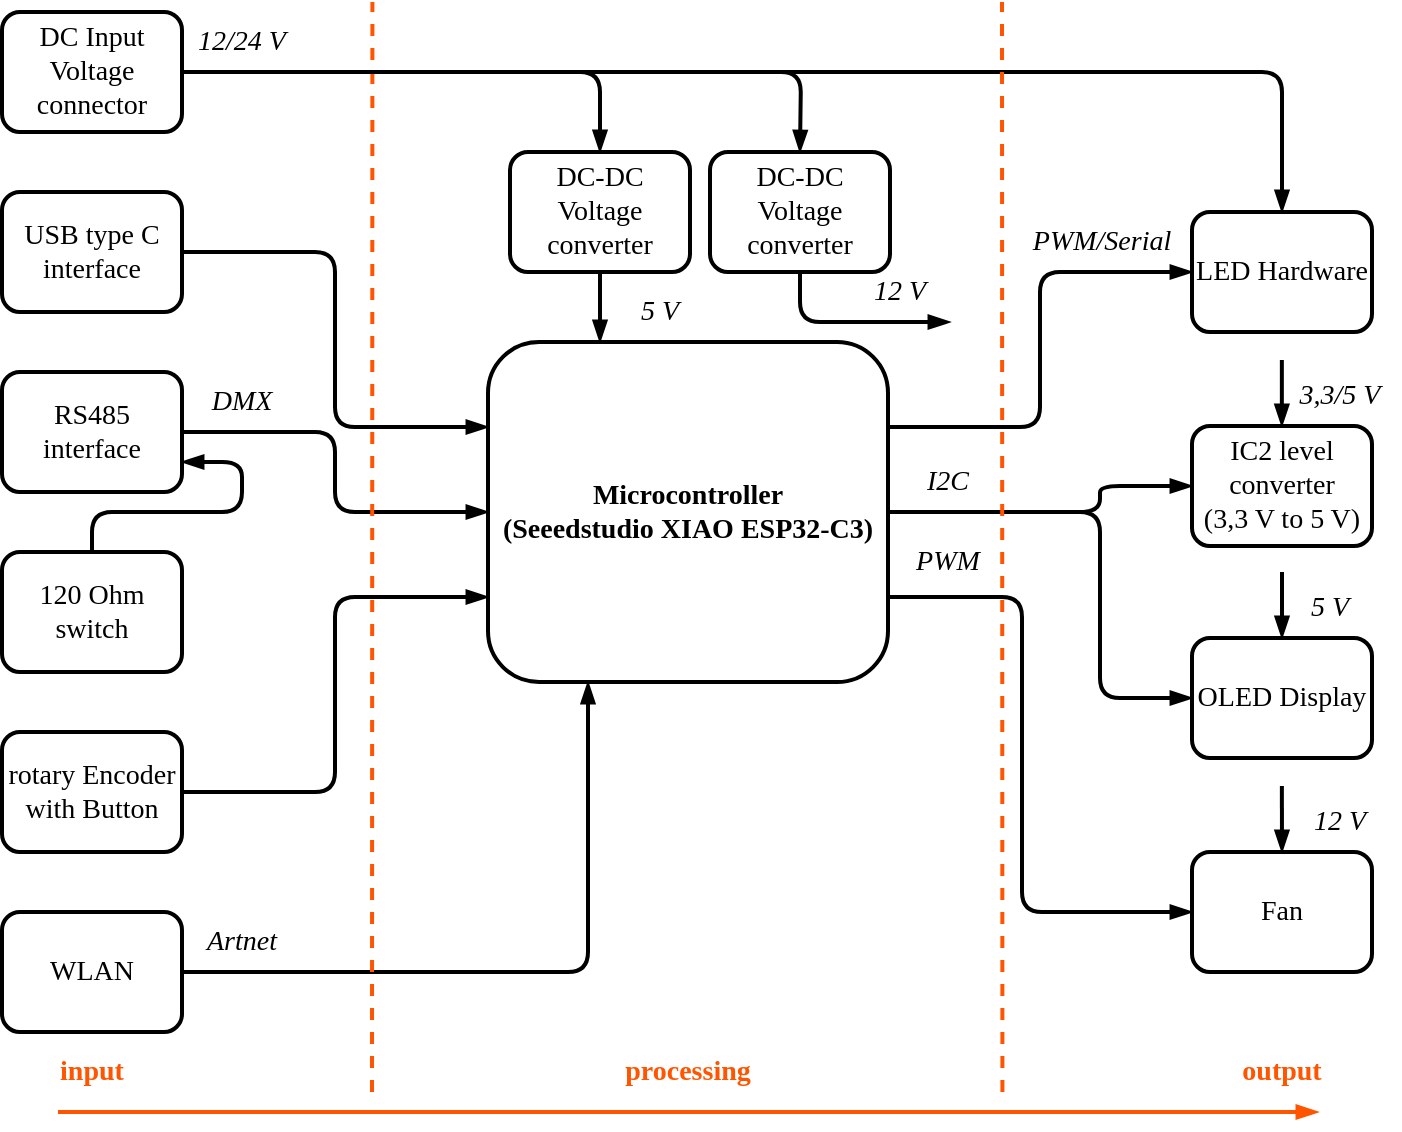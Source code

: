 <mxfile version="26.2.2">
  <diagram name="Seite-1" id="zQxWd1J59y1bh87yCv0r">
    <mxGraphModel dx="1182" dy="630" grid="1" gridSize="5" guides="1" tooltips="1" connect="1" arrows="1" fold="1" page="1" pageScale="1" pageWidth="827" pageHeight="1169" math="0" shadow="0">
      <root>
        <mxCell id="0" />
        <mxCell id="1" parent="0" />
        <mxCell id="3fCIQ9DTXfZ3YwsD2qdZ-3" style="edgeStyle=orthogonalEdgeStyle;rounded=1;orthogonalLoop=1;jettySize=auto;html=1;entryX=0.5;entryY=0;entryDx=0;entryDy=0;curved=0;strokeWidth=2;endArrow=blockThin;endFill=1;fontFamily=Times New Roman;fontSize=14;" parent="1" source="Qa37T8OLE7TVVp5mGChA-1" target="Qa37T8OLE7TVVp5mGChA-2" edge="1">
          <mxGeometry relative="1" as="geometry" />
        </mxCell>
        <mxCell id="3fCIQ9DTXfZ3YwsD2qdZ-4" style="edgeStyle=orthogonalEdgeStyle;rounded=1;orthogonalLoop=1;jettySize=auto;html=1;entryX=0.5;entryY=0;entryDx=0;entryDy=0;curved=0;strokeWidth=2;endArrow=blockThin;endFill=1;fontFamily=Times New Roman;fontSize=14;" parent="1" source="Qa37T8OLE7TVVp5mGChA-1" target="Qa37T8OLE7TVVp5mGChA-3" edge="1">
          <mxGeometry relative="1" as="geometry" />
        </mxCell>
        <mxCell id="Qa37T8OLE7TVVp5mGChA-1" value="DC Input Voltage connector" style="rounded=1;whiteSpace=wrap;html=1;strokeWidth=2;fontFamily=Times New Roman;fontSize=14;" parent="1" vertex="1">
          <mxGeometry x="71" y="90" width="90" height="60" as="geometry" />
        </mxCell>
        <mxCell id="3fCIQ9DTXfZ3YwsD2qdZ-5" style="edgeStyle=orthogonalEdgeStyle;rounded=1;orthogonalLoop=1;jettySize=auto;html=1;entryX=0.5;entryY=0;entryDx=0;entryDy=0;curved=0;strokeWidth=2;endArrow=blockThin;endFill=1;fontFamily=Times New Roman;fontSize=14;" parent="1" source="Qa37T8OLE7TVVp5mGChA-2" edge="1">
          <mxGeometry relative="1" as="geometry">
            <mxPoint x="370" y="255" as="targetPoint" />
          </mxGeometry>
        </mxCell>
        <mxCell id="Qa37T8OLE7TVVp5mGChA-2" value="DC-DC&lt;div&gt;Voltage converter&lt;/div&gt;" style="rounded=1;whiteSpace=wrap;html=1;strokeWidth=2;fontFamily=Times New Roman;fontSize=14;" parent="1" vertex="1">
          <mxGeometry x="325" y="160" width="90" height="60" as="geometry" />
        </mxCell>
        <mxCell id="Qa37T8OLE7TVVp5mGChA-3" value="LED Hardware" style="rounded=1;whiteSpace=wrap;html=1;strokeWidth=2;fontFamily=Times New Roman;fontSize=14;" parent="1" vertex="1">
          <mxGeometry x="666" y="190" width="90" height="60" as="geometry" />
        </mxCell>
        <mxCell id="3fCIQ9DTXfZ3YwsD2qdZ-11" style="edgeStyle=orthogonalEdgeStyle;rounded=1;orthogonalLoop=1;jettySize=auto;html=1;entryX=0;entryY=0.5;entryDx=0;entryDy=0;curved=0;strokeWidth=2;endArrow=blockThin;endFill=1;fontFamily=Times New Roman;fontSize=14;" parent="1" source="Qa37T8OLE7TVVp5mGChA-4" target="Qa37T8OLE7TVVp5mGChA-8" edge="1">
          <mxGeometry relative="1" as="geometry">
            <Array as="points">
              <mxPoint x="620" y="340" />
              <mxPoint x="620" y="327" />
            </Array>
          </mxGeometry>
        </mxCell>
        <mxCell id="3fCIQ9DTXfZ3YwsD2qdZ-12" style="edgeStyle=orthogonalEdgeStyle;rounded=1;orthogonalLoop=1;jettySize=auto;html=1;exitX=1;exitY=0.25;exitDx=0;exitDy=0;entryX=0;entryY=0.5;entryDx=0;entryDy=0;curved=0;strokeWidth=2;endArrow=blockThin;endFill=1;fontFamily=Times New Roman;fontSize=14;" parent="1" source="Qa37T8OLE7TVVp5mGChA-4" target="Qa37T8OLE7TVVp5mGChA-3" edge="1">
          <mxGeometry relative="1" as="geometry" />
        </mxCell>
        <mxCell id="3fCIQ9DTXfZ3YwsD2qdZ-13" style="edgeStyle=orthogonalEdgeStyle;rounded=1;orthogonalLoop=1;jettySize=auto;html=1;exitX=1;exitY=0.5;exitDx=0;exitDy=0;entryX=0;entryY=0.5;entryDx=0;entryDy=0;curved=0;strokeWidth=2;endArrow=blockThin;endFill=1;fontFamily=Times New Roman;fontSize=14;" parent="1" source="Qa37T8OLE7TVVp5mGChA-4" target="3fCIQ9DTXfZ3YwsD2qdZ-2" edge="1">
          <mxGeometry relative="1" as="geometry">
            <Array as="points">
              <mxPoint x="620" y="340" />
              <mxPoint x="620" y="433" />
            </Array>
          </mxGeometry>
        </mxCell>
        <mxCell id="Qa37T8OLE7TVVp5mGChA-4" value="Microcontroller&lt;div&gt;(Seeedstudio XIAO ESP32-C3)&lt;/div&gt;" style="rounded=1;whiteSpace=wrap;html=1;strokeWidth=2;fontFamily=Times New Roman;fontSize=14;fontStyle=1" parent="1" vertex="1">
          <mxGeometry x="314" y="255" width="200" height="170" as="geometry" />
        </mxCell>
        <mxCell id="3fCIQ9DTXfZ3YwsD2qdZ-6" style="edgeStyle=orthogonalEdgeStyle;rounded=1;orthogonalLoop=1;jettySize=auto;html=1;entryX=0;entryY=0.25;entryDx=0;entryDy=0;curved=0;strokeWidth=2;endArrow=blockThin;endFill=1;fontFamily=Times New Roman;fontSize=14;" parent="1" source="Qa37T8OLE7TVVp5mGChA-5" target="Qa37T8OLE7TVVp5mGChA-4" edge="1">
          <mxGeometry relative="1" as="geometry" />
        </mxCell>
        <mxCell id="Qa37T8OLE7TVVp5mGChA-5" value="USB type C interface" style="rounded=1;whiteSpace=wrap;html=1;strokeWidth=2;fontFamily=Times New Roman;fontSize=14;" parent="1" vertex="1">
          <mxGeometry x="71" y="180" width="90" height="60" as="geometry" />
        </mxCell>
        <mxCell id="3fCIQ9DTXfZ3YwsD2qdZ-8" style="edgeStyle=orthogonalEdgeStyle;rounded=1;orthogonalLoop=1;jettySize=auto;html=1;curved=0;strokeWidth=2;endArrow=blockThin;endFill=1;fontFamily=Times New Roman;fontSize=14;" parent="1" source="Qa37T8OLE7TVVp5mGChA-6" target="Qa37T8OLE7TVVp5mGChA-4" edge="1">
          <mxGeometry relative="1" as="geometry" />
        </mxCell>
        <mxCell id="Qa37T8OLE7TVVp5mGChA-6" value="RS485&lt;div&gt;interface&lt;/div&gt;" style="rounded=1;whiteSpace=wrap;html=1;strokeWidth=2;fontFamily=Times New Roman;fontSize=14;" parent="1" vertex="1">
          <mxGeometry x="71" y="270" width="90" height="60" as="geometry" />
        </mxCell>
        <mxCell id="Qa37T8OLE7TVVp5mGChA-7" value="120 Ohm&lt;div&gt;switch&lt;/div&gt;" style="rounded=1;whiteSpace=wrap;html=1;strokeWidth=2;fontFamily=Times New Roman;fontSize=14;" parent="1" vertex="1">
          <mxGeometry x="71" y="360" width="90" height="60" as="geometry" />
        </mxCell>
        <mxCell id="Qa37T8OLE7TVVp5mGChA-8" value="IC2 level converter&lt;div&gt;(3,3 V to 5 V)&lt;/div&gt;" style="rounded=1;whiteSpace=wrap;html=1;strokeWidth=2;fontFamily=Times New Roman;fontSize=14;" parent="1" vertex="1">
          <mxGeometry x="666" y="297" width="90" height="60" as="geometry" />
        </mxCell>
        <mxCell id="3fCIQ9DTXfZ3YwsD2qdZ-10" style="edgeStyle=orthogonalEdgeStyle;rounded=1;orthogonalLoop=1;jettySize=auto;html=1;entryX=0;entryY=0.75;entryDx=0;entryDy=0;curved=0;strokeWidth=2;endArrow=blockThin;endFill=1;fontFamily=Times New Roman;fontSize=14;" parent="1" source="3fCIQ9DTXfZ3YwsD2qdZ-1" target="Qa37T8OLE7TVVp5mGChA-4" edge="1">
          <mxGeometry relative="1" as="geometry" />
        </mxCell>
        <mxCell id="3fCIQ9DTXfZ3YwsD2qdZ-1" value="rotary Encoder with Button" style="rounded=1;whiteSpace=wrap;html=1;strokeWidth=2;fontFamily=Times New Roman;fontSize=14;" parent="1" vertex="1">
          <mxGeometry x="71" y="450" width="90" height="60" as="geometry" />
        </mxCell>
        <mxCell id="3fCIQ9DTXfZ3YwsD2qdZ-2" value="OLED Display" style="rounded=1;whiteSpace=wrap;html=1;strokeWidth=2;fontFamily=Times New Roman;fontSize=14;" parent="1" vertex="1">
          <mxGeometry x="666" y="403" width="90" height="60" as="geometry" />
        </mxCell>
        <mxCell id="3fCIQ9DTXfZ3YwsD2qdZ-17" style="edgeStyle=orthogonalEdgeStyle;rounded=1;orthogonalLoop=1;jettySize=auto;html=1;curved=0;strokeWidth=2;endArrow=blockThin;endFill=1;exitX=0.5;exitY=0;exitDx=0;exitDy=0;entryX=1;entryY=0.75;entryDx=0;entryDy=0;fontFamily=Times New Roman;fontSize=14;" parent="1" source="Qa37T8OLE7TVVp5mGChA-7" target="Qa37T8OLE7TVVp5mGChA-6" edge="1">
          <mxGeometry relative="1" as="geometry">
            <mxPoint x="171" y="310" as="sourcePoint" />
            <mxPoint x="315" y="350" as="targetPoint" />
            <Array as="points">
              <mxPoint x="116" y="340" />
              <mxPoint x="191" y="340" />
              <mxPoint x="191" y="315" />
            </Array>
          </mxGeometry>
        </mxCell>
        <mxCell id="3fCIQ9DTXfZ3YwsD2qdZ-18" value="12/24 V" style="text;html=1;align=center;verticalAlign=middle;whiteSpace=wrap;rounded=0;fontStyle=2;fontFamily=Times New Roman;fontSize=14;" parent="1" vertex="1">
          <mxGeometry x="161" y="90" width="60" height="30" as="geometry" />
        </mxCell>
        <mxCell id="3fCIQ9DTXfZ3YwsD2qdZ-19" value="DMX" style="text;html=1;align=center;verticalAlign=middle;whiteSpace=wrap;rounded=0;fontStyle=2;fontFamily=Times New Roman;fontSize=14;" parent="1" vertex="1">
          <mxGeometry x="161" y="270" width="60" height="30" as="geometry" />
        </mxCell>
        <mxCell id="3fCIQ9DTXfZ3YwsD2qdZ-20" value="I2C" style="text;html=1;align=center;verticalAlign=middle;whiteSpace=wrap;rounded=0;fontStyle=2;fontFamily=Times New Roman;fontSize=14;" parent="1" vertex="1">
          <mxGeometry x="514" y="310" width="60" height="30" as="geometry" />
        </mxCell>
        <mxCell id="3fCIQ9DTXfZ3YwsD2qdZ-21" value="PWM/Serial" style="text;html=1;align=center;verticalAlign=middle;whiteSpace=wrap;rounded=0;fontStyle=2;fontFamily=Times New Roman;fontSize=14;" parent="1" vertex="1">
          <mxGeometry x="586" y="190" width="70" height="30" as="geometry" />
        </mxCell>
        <mxCell id="3fCIQ9DTXfZ3YwsD2qdZ-22" value="WLAN" style="rounded=1;whiteSpace=wrap;html=1;strokeWidth=2;fontFamily=Times New Roman;fontSize=14;" parent="1" vertex="1">
          <mxGeometry x="71" y="540" width="90" height="60" as="geometry" />
        </mxCell>
        <mxCell id="3fCIQ9DTXfZ3YwsD2qdZ-24" style="edgeStyle=orthogonalEdgeStyle;rounded=1;orthogonalLoop=1;jettySize=auto;html=1;entryX=0.25;entryY=1;entryDx=0;entryDy=0;curved=0;strokeWidth=2;endArrow=blockThin;endFill=1;exitX=1;exitY=0.5;exitDx=0;exitDy=0;fontFamily=Times New Roman;fontSize=14;" parent="1" source="3fCIQ9DTXfZ3YwsD2qdZ-22" target="Qa37T8OLE7TVVp5mGChA-4" edge="1">
          <mxGeometry relative="1" as="geometry">
            <mxPoint x="166" y="485" as="sourcePoint" />
            <mxPoint x="319" y="388" as="targetPoint" />
          </mxGeometry>
        </mxCell>
        <mxCell id="3fCIQ9DTXfZ3YwsD2qdZ-25" value="Artnet" style="text;html=1;align=center;verticalAlign=middle;whiteSpace=wrap;rounded=0;fontStyle=2;fontFamily=Times New Roman;fontSize=14;" parent="1" vertex="1">
          <mxGeometry x="161" y="540" width="60" height="30" as="geometry" />
        </mxCell>
        <mxCell id="3fCIQ9DTXfZ3YwsD2qdZ-26" value="" style="endArrow=none;dashed=1;html=1;rounded=0;strokeWidth=2;strokeColor=light-dark(#FF5500,#FF5500);fontFamily=Times New Roman;fontSize=14;" parent="1" edge="1">
          <mxGeometry width="50" height="50" relative="1" as="geometry">
            <mxPoint x="256" y="630" as="sourcePoint" />
            <mxPoint x="256.21" y="85" as="targetPoint" />
          </mxGeometry>
        </mxCell>
        <mxCell id="3fCIQ9DTXfZ3YwsD2qdZ-28" value="" style="endArrow=none;dashed=1;html=1;rounded=0;strokeWidth=2;strokeColor=light-dark(#FF5500,#FF5500);fontFamily=Times New Roman;fontSize=14;" parent="1" edge="1">
          <mxGeometry width="50" height="50" relative="1" as="geometry">
            <mxPoint x="571.21" y="630" as="sourcePoint" />
            <mxPoint x="571" y="85" as="targetPoint" />
          </mxGeometry>
        </mxCell>
        <mxCell id="3fCIQ9DTXfZ3YwsD2qdZ-29" value="&lt;b style=&quot;font-style: normal;&quot;&gt;input&lt;/b&gt;" style="text;html=1;align=center;verticalAlign=middle;whiteSpace=wrap;rounded=0;fontStyle=2;fontColor=light-dark(#FF5500,#FF5500);fontFamily=Times New Roman;fontSize=14;" parent="1" vertex="1">
          <mxGeometry x="86" y="605" width="60" height="30" as="geometry" />
        </mxCell>
        <mxCell id="3fCIQ9DTXfZ3YwsD2qdZ-30" value="&lt;span style=&quot;font-style: normal;&quot;&gt;&lt;b&gt;processing&lt;/b&gt;&lt;/span&gt;" style="text;html=1;align=center;verticalAlign=middle;whiteSpace=wrap;rounded=0;fontStyle=2;fontColor=light-dark(#FF5500,#FF5500);fontFamily=Times New Roman;fontSize=14;" parent="1" vertex="1">
          <mxGeometry x="384" y="605" width="60" height="30" as="geometry" />
        </mxCell>
        <mxCell id="3fCIQ9DTXfZ3YwsD2qdZ-31" value="&lt;span style=&quot;font-style: normal;&quot;&gt;&lt;b&gt;output&lt;/b&gt;&lt;/span&gt;" style="text;html=1;align=center;verticalAlign=middle;whiteSpace=wrap;rounded=0;fontStyle=2;fontColor=light-dark(#FF5500,#FF5500);fontFamily=Times New Roman;fontSize=14;" parent="1" vertex="1">
          <mxGeometry x="681" y="605" width="60" height="30" as="geometry" />
        </mxCell>
        <mxCell id="3fCIQ9DTXfZ3YwsD2qdZ-32" value="Fan" style="rounded=1;whiteSpace=wrap;html=1;strokeWidth=2;fontFamily=Times New Roman;fontSize=14;" parent="1" vertex="1">
          <mxGeometry x="666" y="510" width="90" height="60" as="geometry" />
        </mxCell>
        <mxCell id="3fCIQ9DTXfZ3YwsD2qdZ-33" style="edgeStyle=orthogonalEdgeStyle;rounded=1;orthogonalLoop=1;jettySize=auto;html=1;exitX=1;exitY=0.75;exitDx=0;exitDy=0;entryX=0;entryY=0.5;entryDx=0;entryDy=0;curved=0;strokeWidth=2;endArrow=blockThin;endFill=1;fontFamily=Times New Roman;fontSize=14;" parent="1" source="Qa37T8OLE7TVVp5mGChA-4" target="3fCIQ9DTXfZ3YwsD2qdZ-32" edge="1">
          <mxGeometry relative="1" as="geometry">
            <mxPoint x="519" y="345" as="sourcePoint" />
            <mxPoint x="671" y="438" as="targetPoint" />
            <Array as="points">
              <mxPoint x="581" y="382" />
              <mxPoint x="581" y="540" />
            </Array>
          </mxGeometry>
        </mxCell>
        <mxCell id="3fCIQ9DTXfZ3YwsD2qdZ-34" value="PWM" style="text;html=1;align=center;verticalAlign=middle;whiteSpace=wrap;rounded=0;fontStyle=2;fontFamily=Times New Roman;fontSize=14;" parent="1" vertex="1">
          <mxGeometry x="514" y="350" width="60" height="30" as="geometry" />
        </mxCell>
        <mxCell id="3fCIQ9DTXfZ3YwsD2qdZ-35" value="" style="endArrow=blockThin;html=1;rounded=0;strokeWidth=2;strokeColor=light-dark(#FF5500,#FF5500);endFill=1;fontFamily=Times New Roman;fontSize=14;" parent="1" edge="1">
          <mxGeometry width="50" height="50" relative="1" as="geometry">
            <mxPoint x="99" y="640" as="sourcePoint" />
            <mxPoint x="729" y="640" as="targetPoint" />
          </mxGeometry>
        </mxCell>
        <mxCell id="3fCIQ9DTXfZ3YwsD2qdZ-36" value="5 V" style="text;html=1;align=center;verticalAlign=middle;whiteSpace=wrap;rounded=0;fontStyle=2;fontFamily=Times New Roman;fontSize=14;" parent="1" vertex="1">
          <mxGeometry x="370" y="225" width="60" height="30" as="geometry" />
        </mxCell>
        <mxCell id="3fCIQ9DTXfZ3YwsD2qdZ-37" value="5 V" style="text;html=1;align=center;verticalAlign=middle;whiteSpace=wrap;rounded=0;fontStyle=2;fontFamily=Times New Roman;fontSize=14;" parent="1" vertex="1">
          <mxGeometry x="705" y="373" width="60" height="30" as="geometry" />
        </mxCell>
        <mxCell id="aNgHvaxzmyvz0ag5-Elq-1" value="" style="endArrow=blockThin;html=1;rounded=0;entryX=0.5;entryY=0;entryDx=0;entryDy=0;strokeWidth=2;endFill=1;" edge="1" parent="1" target="3fCIQ9DTXfZ3YwsD2qdZ-2">
          <mxGeometry width="50" height="50" relative="1" as="geometry">
            <mxPoint x="711" y="370" as="sourcePoint" />
            <mxPoint x="720" y="350" as="targetPoint" />
          </mxGeometry>
        </mxCell>
        <mxCell id="aNgHvaxzmyvz0ag5-Elq-2" value="" style="endArrow=blockThin;html=1;rounded=0;entryX=0.5;entryY=0;entryDx=0;entryDy=0;strokeWidth=2;endFill=1;" edge="1" parent="1" target="3fCIQ9DTXfZ3YwsD2qdZ-32">
          <mxGeometry width="50" height="50" relative="1" as="geometry">
            <mxPoint x="710.93" y="477" as="sourcePoint" />
            <mxPoint x="710.93" y="510" as="targetPoint" />
          </mxGeometry>
        </mxCell>
        <mxCell id="aNgHvaxzmyvz0ag5-Elq-3" value="" style="endArrow=blockThin;html=1;rounded=0;entryX=0.5;entryY=0;entryDx=0;entryDy=0;strokeWidth=2;endFill=1;" edge="1" parent="1">
          <mxGeometry width="50" height="50" relative="1" as="geometry">
            <mxPoint x="710.93" y="264" as="sourcePoint" />
            <mxPoint x="710.93" y="297" as="targetPoint" />
          </mxGeometry>
        </mxCell>
        <mxCell id="aNgHvaxzmyvz0ag5-Elq-4" value="3,3/5 V" style="text;html=1;align=center;verticalAlign=middle;whiteSpace=wrap;rounded=0;fontStyle=2;fontFamily=Times New Roman;fontSize=14;" vertex="1" parent="1">
          <mxGeometry x="710" y="267" width="60" height="30" as="geometry" />
        </mxCell>
        <mxCell id="aNgHvaxzmyvz0ag5-Elq-5" value="12 V" style="text;html=1;align=center;verticalAlign=middle;whiteSpace=wrap;rounded=0;fontStyle=2;fontFamily=Times New Roman;fontSize=14;" vertex="1" parent="1">
          <mxGeometry x="710" y="480" width="60" height="30" as="geometry" />
        </mxCell>
        <mxCell id="aNgHvaxzmyvz0ag5-Elq-6" value="DC-DC&lt;div&gt;Voltage converter&lt;/div&gt;" style="rounded=1;whiteSpace=wrap;html=1;strokeWidth=2;fontFamily=Times New Roman;fontSize=14;" vertex="1" parent="1">
          <mxGeometry x="425" y="160" width="90" height="60" as="geometry" />
        </mxCell>
        <mxCell id="aNgHvaxzmyvz0ag5-Elq-7" value="12 V" style="text;html=1;align=center;verticalAlign=middle;whiteSpace=wrap;rounded=0;fontStyle=2;fontFamily=Times New Roman;fontSize=14;" vertex="1" parent="1">
          <mxGeometry x="490" y="215" width="60" height="30" as="geometry" />
        </mxCell>
        <mxCell id="aNgHvaxzmyvz0ag5-Elq-8" style="edgeStyle=orthogonalEdgeStyle;rounded=1;orthogonalLoop=1;jettySize=auto;html=1;curved=0;strokeWidth=2;endArrow=blockThin;endFill=1;fontFamily=Times New Roman;fontSize=14;exitX=0.5;exitY=1;exitDx=0;exitDy=0;" edge="1" source="aNgHvaxzmyvz0ag5-Elq-6" parent="1">
          <mxGeometry relative="1" as="geometry">
            <mxPoint x="545" y="245" as="targetPoint" />
            <Array as="points">
              <mxPoint x="470" y="245" />
              <mxPoint x="540" y="245" />
            </Array>
          </mxGeometry>
        </mxCell>
        <mxCell id="aNgHvaxzmyvz0ag5-Elq-9" style="edgeStyle=orthogonalEdgeStyle;rounded=1;orthogonalLoop=1;jettySize=auto;html=1;entryX=0.5;entryY=0;entryDx=0;entryDy=0;curved=0;strokeWidth=2;endArrow=blockThin;endFill=1;fontFamily=Times New Roman;fontSize=14;exitX=1;exitY=0.5;exitDx=0;exitDy=0;" edge="1" parent="1" source="Qa37T8OLE7TVVp5mGChA-1">
          <mxGeometry relative="1" as="geometry">
            <mxPoint x="261" y="120" as="sourcePoint" />
            <mxPoint x="470" y="160" as="targetPoint" />
          </mxGeometry>
        </mxCell>
      </root>
    </mxGraphModel>
  </diagram>
</mxfile>
